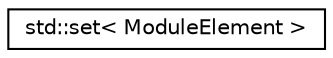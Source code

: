digraph "Graphical Class Hierarchy"
{
  edge [fontname="Helvetica",fontsize="10",labelfontname="Helvetica",labelfontsize="10"];
  node [fontname="Helvetica",fontsize="10",shape=record];
  rankdir="LR";
  Node0 [label="std::set\< ModuleElement \>",height=0.2,width=0.4,color="black", fillcolor="white", style="filled",URL="$classstd_1_1set.html"];
}
